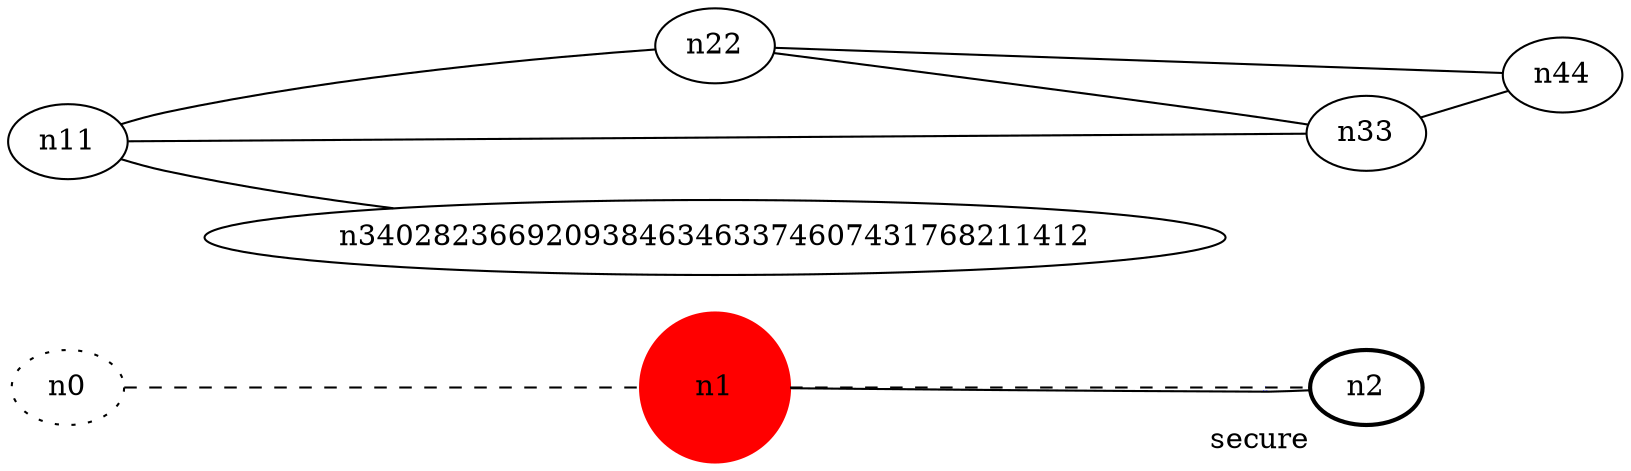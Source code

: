 graph te󠁃st4 {
	rankdir=LR;
	fontcolor=blue; /* c0; c1; c0 -- c1 */
	n0 [style=dotted, fillcolor="#123456"]; // c2; c3; c2 -- c3
	n1 [height=1, width=1, color=red, style=filled];
	n2 [style=bold, xlabel="secure"];
	n0 -- n1 -- n2[style=dashed];
	n1 -- n2 [fontname="comic sans", label="d\n\l\G", fontcolor=blue, fontsize=1];
	n11 -- n22;
	n11 -- n33;
	n11 -- n340282366920938463463374607431768211412;
	n22 -- n33;
	n22 -- n44;
	n33 -- n44;
}
